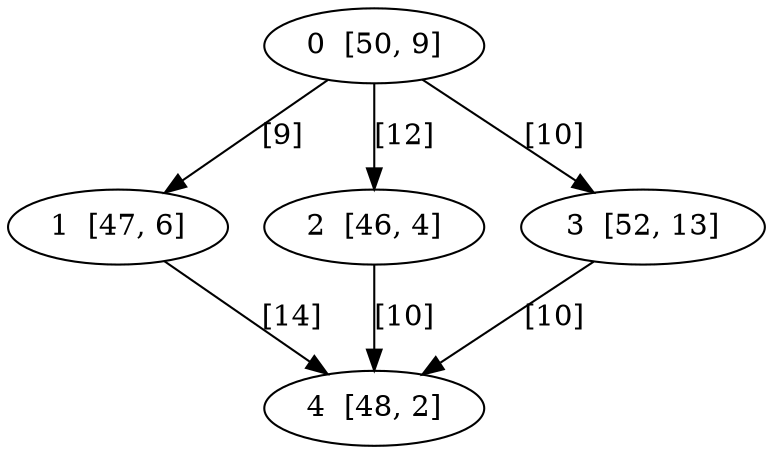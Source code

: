 digraph DAG {
    0  [label="0  [50, 9]"]
    1  [label="1  [47, 6]"]
    2  [label="2  [46, 4]"]
    3  [label="3  [52, 13]"]
    4  [label="4  [48, 2]"]

    0 -> 1    [ label = "[9]" ]
    0 -> 2    [ label = "[12]" ]
    0 -> 3    [ label = "[10]" ]
    1 -> 4    [ label = "[14]" ]
    2 -> 4    [ label = "[10]" ]
    3 -> 4    [ label = "[10]" ]
}
